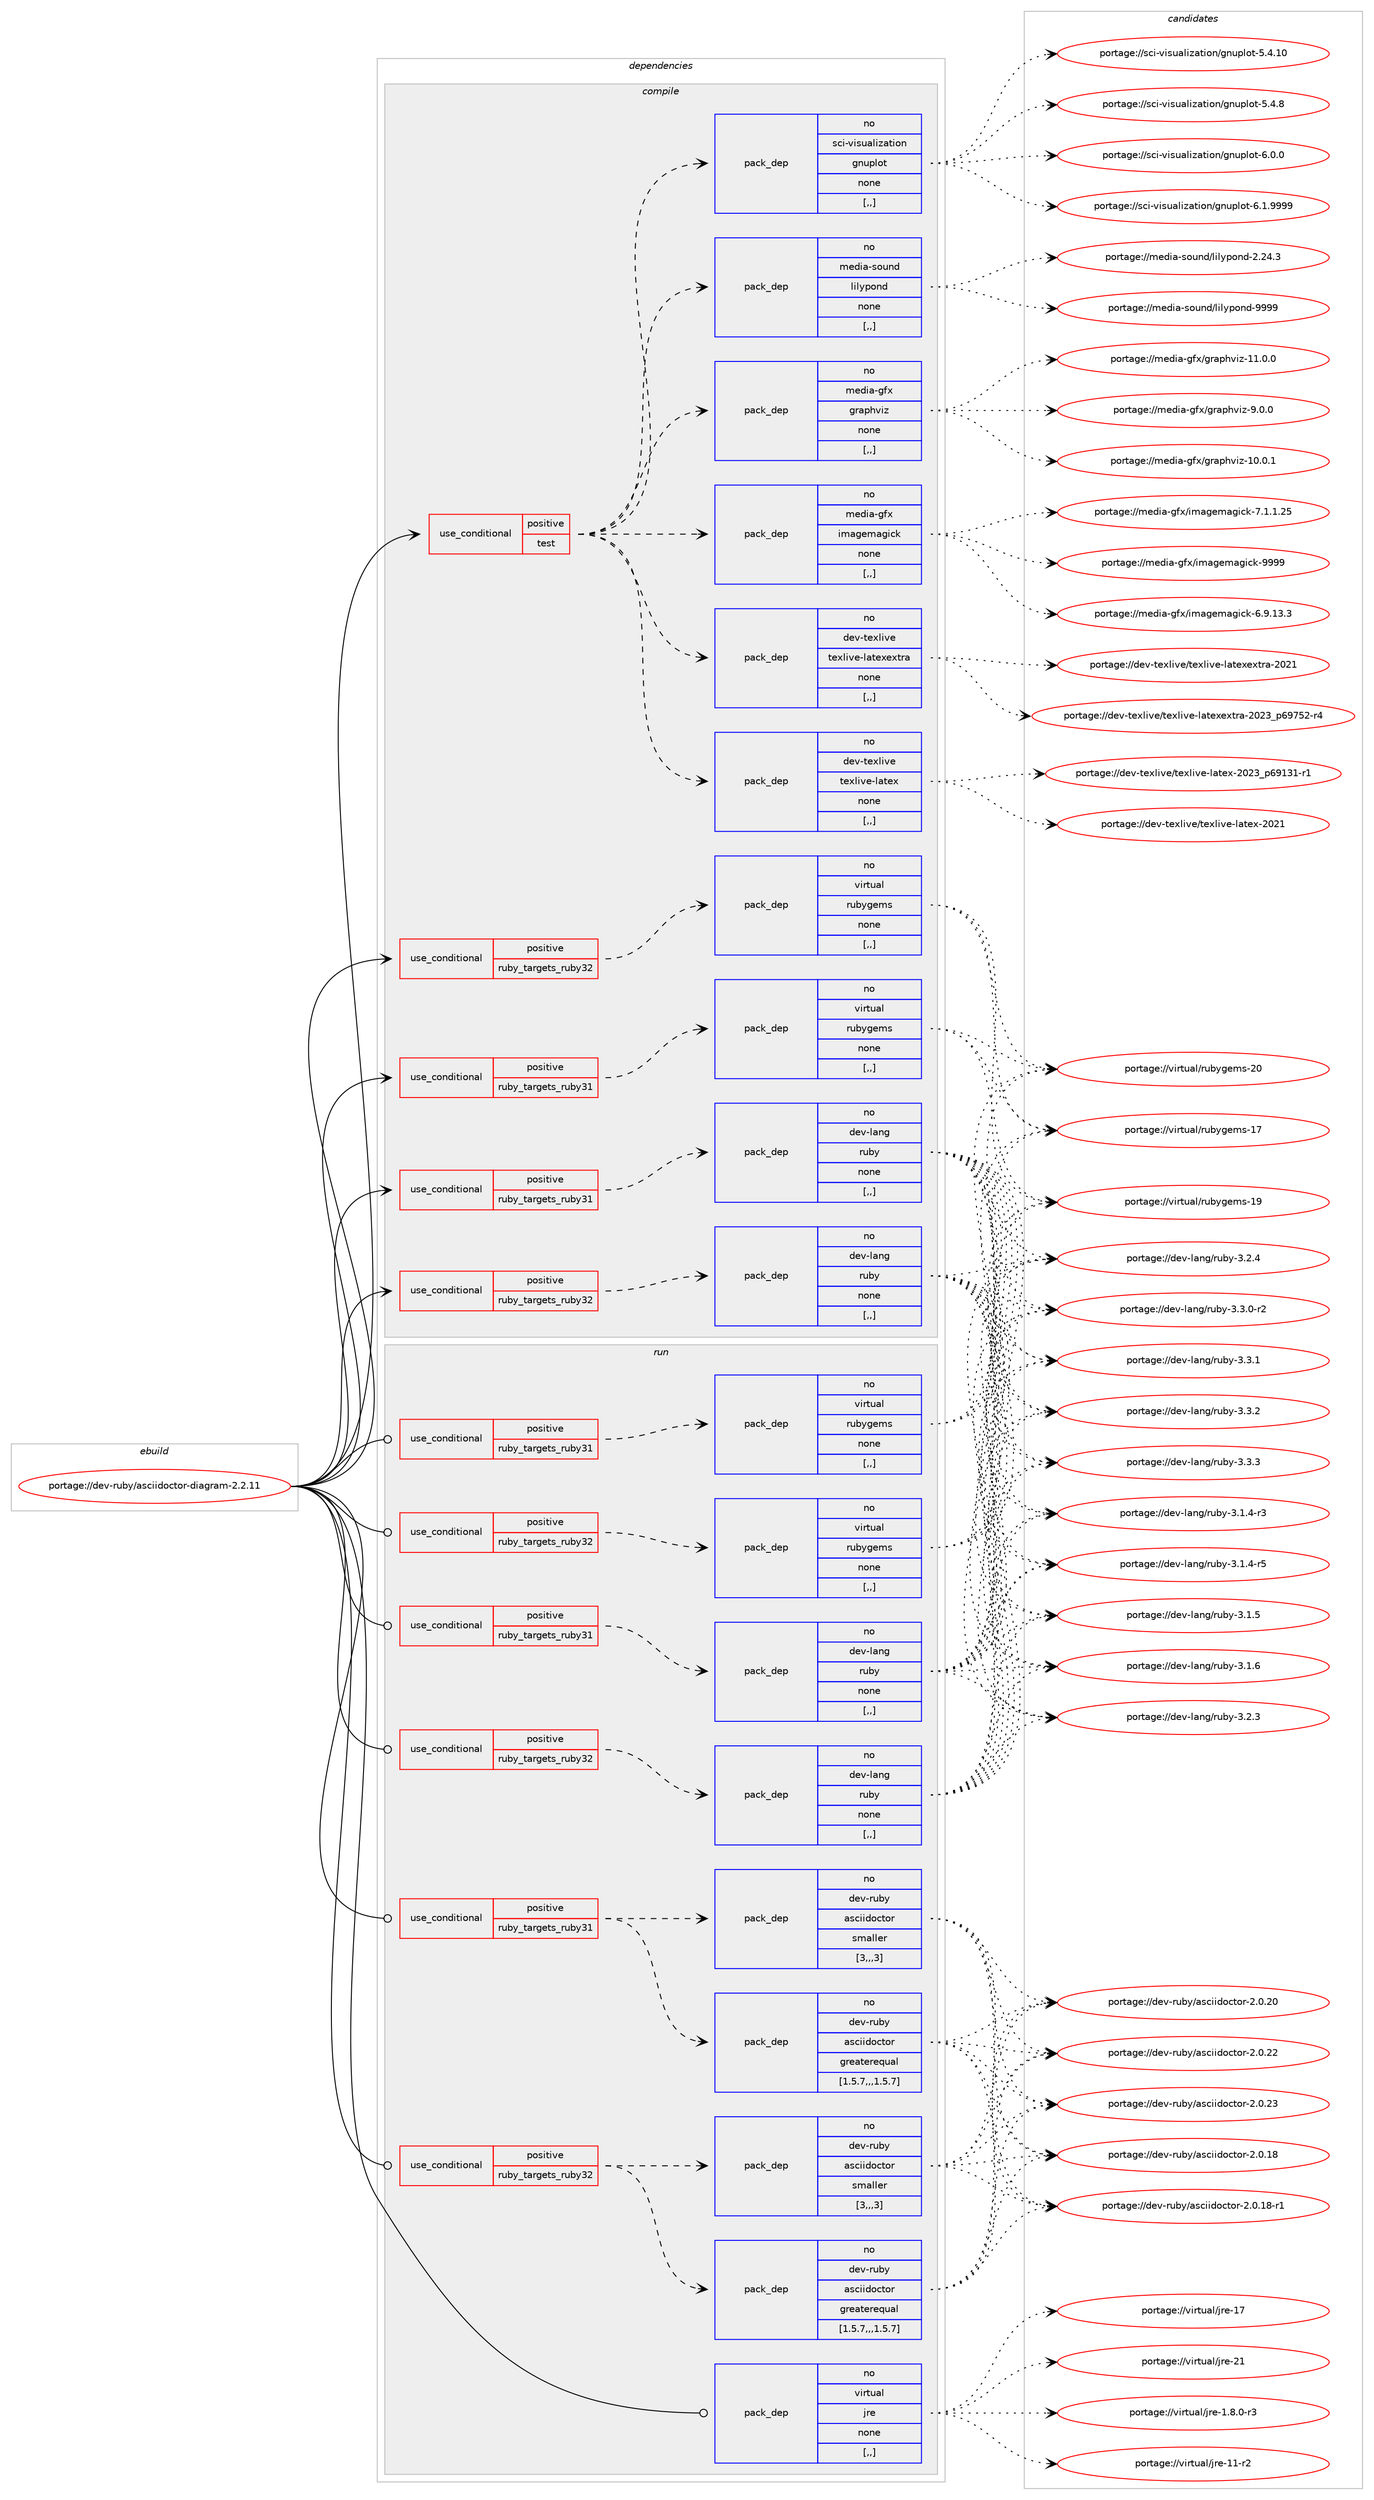 digraph prolog {

# *************
# Graph options
# *************

newrank=true;
concentrate=true;
compound=true;
graph [rankdir=LR,fontname=Helvetica,fontsize=10,ranksep=1.5];#, ranksep=2.5, nodesep=0.2];
edge  [arrowhead=vee];
node  [fontname=Helvetica,fontsize=10];

# **********
# The ebuild
# **********

subgraph cluster_leftcol {
color=gray;
rank=same;
label=<<i>ebuild</i>>;
id [label="portage://dev-ruby/asciidoctor-diagram-2.2.11", color=red, width=4, href="../dev-ruby/asciidoctor-diagram-2.2.11.svg"];
}

# ****************
# The dependencies
# ****************

subgraph cluster_midcol {
color=gray;
label=<<i>dependencies</i>>;
subgraph cluster_compile {
fillcolor="#eeeeee";
style=filled;
label=<<i>compile</i>>;
subgraph cond43213 {
dependency172808 [label=<<TABLE BORDER="0" CELLBORDER="1" CELLSPACING="0" CELLPADDING="4"><TR><TD ROWSPAN="3" CELLPADDING="10">use_conditional</TD></TR><TR><TD>positive</TD></TR><TR><TD>ruby_targets_ruby31</TD></TR></TABLE>>, shape=none, color=red];
subgraph pack128335 {
dependency172809 [label=<<TABLE BORDER="0" CELLBORDER="1" CELLSPACING="0" CELLPADDING="4" WIDTH="220"><TR><TD ROWSPAN="6" CELLPADDING="30">pack_dep</TD></TR><TR><TD WIDTH="110">no</TD></TR><TR><TD>dev-lang</TD></TR><TR><TD>ruby</TD></TR><TR><TD>none</TD></TR><TR><TD>[,,]</TD></TR></TABLE>>, shape=none, color=blue];
}
dependency172808:e -> dependency172809:w [weight=20,style="dashed",arrowhead="vee"];
}
id:e -> dependency172808:w [weight=20,style="solid",arrowhead="vee"];
subgraph cond43214 {
dependency172810 [label=<<TABLE BORDER="0" CELLBORDER="1" CELLSPACING="0" CELLPADDING="4"><TR><TD ROWSPAN="3" CELLPADDING="10">use_conditional</TD></TR><TR><TD>positive</TD></TR><TR><TD>ruby_targets_ruby31</TD></TR></TABLE>>, shape=none, color=red];
subgraph pack128336 {
dependency172811 [label=<<TABLE BORDER="0" CELLBORDER="1" CELLSPACING="0" CELLPADDING="4" WIDTH="220"><TR><TD ROWSPAN="6" CELLPADDING="30">pack_dep</TD></TR><TR><TD WIDTH="110">no</TD></TR><TR><TD>virtual</TD></TR><TR><TD>rubygems</TD></TR><TR><TD>none</TD></TR><TR><TD>[,,]</TD></TR></TABLE>>, shape=none, color=blue];
}
dependency172810:e -> dependency172811:w [weight=20,style="dashed",arrowhead="vee"];
}
id:e -> dependency172810:w [weight=20,style="solid",arrowhead="vee"];
subgraph cond43215 {
dependency172812 [label=<<TABLE BORDER="0" CELLBORDER="1" CELLSPACING="0" CELLPADDING="4"><TR><TD ROWSPAN="3" CELLPADDING="10">use_conditional</TD></TR><TR><TD>positive</TD></TR><TR><TD>ruby_targets_ruby32</TD></TR></TABLE>>, shape=none, color=red];
subgraph pack128337 {
dependency172813 [label=<<TABLE BORDER="0" CELLBORDER="1" CELLSPACING="0" CELLPADDING="4" WIDTH="220"><TR><TD ROWSPAN="6" CELLPADDING="30">pack_dep</TD></TR><TR><TD WIDTH="110">no</TD></TR><TR><TD>dev-lang</TD></TR><TR><TD>ruby</TD></TR><TR><TD>none</TD></TR><TR><TD>[,,]</TD></TR></TABLE>>, shape=none, color=blue];
}
dependency172812:e -> dependency172813:w [weight=20,style="dashed",arrowhead="vee"];
}
id:e -> dependency172812:w [weight=20,style="solid",arrowhead="vee"];
subgraph cond43216 {
dependency172814 [label=<<TABLE BORDER="0" CELLBORDER="1" CELLSPACING="0" CELLPADDING="4"><TR><TD ROWSPAN="3" CELLPADDING="10">use_conditional</TD></TR><TR><TD>positive</TD></TR><TR><TD>ruby_targets_ruby32</TD></TR></TABLE>>, shape=none, color=red];
subgraph pack128338 {
dependency172815 [label=<<TABLE BORDER="0" CELLBORDER="1" CELLSPACING="0" CELLPADDING="4" WIDTH="220"><TR><TD ROWSPAN="6" CELLPADDING="30">pack_dep</TD></TR><TR><TD WIDTH="110">no</TD></TR><TR><TD>virtual</TD></TR><TR><TD>rubygems</TD></TR><TR><TD>none</TD></TR><TR><TD>[,,]</TD></TR></TABLE>>, shape=none, color=blue];
}
dependency172814:e -> dependency172815:w [weight=20,style="dashed",arrowhead="vee"];
}
id:e -> dependency172814:w [weight=20,style="solid",arrowhead="vee"];
subgraph cond43217 {
dependency172816 [label=<<TABLE BORDER="0" CELLBORDER="1" CELLSPACING="0" CELLPADDING="4"><TR><TD ROWSPAN="3" CELLPADDING="10">use_conditional</TD></TR><TR><TD>positive</TD></TR><TR><TD>test</TD></TR></TABLE>>, shape=none, color=red];
subgraph pack128339 {
dependency172817 [label=<<TABLE BORDER="0" CELLBORDER="1" CELLSPACING="0" CELLPADDING="4" WIDTH="220"><TR><TD ROWSPAN="6" CELLPADDING="30">pack_dep</TD></TR><TR><TD WIDTH="110">no</TD></TR><TR><TD>dev-texlive</TD></TR><TR><TD>texlive-latex</TD></TR><TR><TD>none</TD></TR><TR><TD>[,,]</TD></TR></TABLE>>, shape=none, color=blue];
}
dependency172816:e -> dependency172817:w [weight=20,style="dashed",arrowhead="vee"];
subgraph pack128340 {
dependency172818 [label=<<TABLE BORDER="0" CELLBORDER="1" CELLSPACING="0" CELLPADDING="4" WIDTH="220"><TR><TD ROWSPAN="6" CELLPADDING="30">pack_dep</TD></TR><TR><TD WIDTH="110">no</TD></TR><TR><TD>dev-texlive</TD></TR><TR><TD>texlive-latexextra</TD></TR><TR><TD>none</TD></TR><TR><TD>[,,]</TD></TR></TABLE>>, shape=none, color=blue];
}
dependency172816:e -> dependency172818:w [weight=20,style="dashed",arrowhead="vee"];
subgraph pack128341 {
dependency172819 [label=<<TABLE BORDER="0" CELLBORDER="1" CELLSPACING="0" CELLPADDING="4" WIDTH="220"><TR><TD ROWSPAN="6" CELLPADDING="30">pack_dep</TD></TR><TR><TD WIDTH="110">no</TD></TR><TR><TD>media-gfx</TD></TR><TR><TD>imagemagick</TD></TR><TR><TD>none</TD></TR><TR><TD>[,,]</TD></TR></TABLE>>, shape=none, color=blue];
}
dependency172816:e -> dependency172819:w [weight=20,style="dashed",arrowhead="vee"];
subgraph pack128342 {
dependency172820 [label=<<TABLE BORDER="0" CELLBORDER="1" CELLSPACING="0" CELLPADDING="4" WIDTH="220"><TR><TD ROWSPAN="6" CELLPADDING="30">pack_dep</TD></TR><TR><TD WIDTH="110">no</TD></TR><TR><TD>media-gfx</TD></TR><TR><TD>graphviz</TD></TR><TR><TD>none</TD></TR><TR><TD>[,,]</TD></TR></TABLE>>, shape=none, color=blue];
}
dependency172816:e -> dependency172820:w [weight=20,style="dashed",arrowhead="vee"];
subgraph pack128343 {
dependency172821 [label=<<TABLE BORDER="0" CELLBORDER="1" CELLSPACING="0" CELLPADDING="4" WIDTH="220"><TR><TD ROWSPAN="6" CELLPADDING="30">pack_dep</TD></TR><TR><TD WIDTH="110">no</TD></TR><TR><TD>media-sound</TD></TR><TR><TD>lilypond</TD></TR><TR><TD>none</TD></TR><TR><TD>[,,]</TD></TR></TABLE>>, shape=none, color=blue];
}
dependency172816:e -> dependency172821:w [weight=20,style="dashed",arrowhead="vee"];
subgraph pack128344 {
dependency172822 [label=<<TABLE BORDER="0" CELLBORDER="1" CELLSPACING="0" CELLPADDING="4" WIDTH="220"><TR><TD ROWSPAN="6" CELLPADDING="30">pack_dep</TD></TR><TR><TD WIDTH="110">no</TD></TR><TR><TD>sci-visualization</TD></TR><TR><TD>gnuplot</TD></TR><TR><TD>none</TD></TR><TR><TD>[,,]</TD></TR></TABLE>>, shape=none, color=blue];
}
dependency172816:e -> dependency172822:w [weight=20,style="dashed",arrowhead="vee"];
}
id:e -> dependency172816:w [weight=20,style="solid",arrowhead="vee"];
}
subgraph cluster_compileandrun {
fillcolor="#eeeeee";
style=filled;
label=<<i>compile and run</i>>;
}
subgraph cluster_run {
fillcolor="#eeeeee";
style=filled;
label=<<i>run</i>>;
subgraph cond43218 {
dependency172823 [label=<<TABLE BORDER="0" CELLBORDER="1" CELLSPACING="0" CELLPADDING="4"><TR><TD ROWSPAN="3" CELLPADDING="10">use_conditional</TD></TR><TR><TD>positive</TD></TR><TR><TD>ruby_targets_ruby31</TD></TR></TABLE>>, shape=none, color=red];
subgraph pack128345 {
dependency172824 [label=<<TABLE BORDER="0" CELLBORDER="1" CELLSPACING="0" CELLPADDING="4" WIDTH="220"><TR><TD ROWSPAN="6" CELLPADDING="30">pack_dep</TD></TR><TR><TD WIDTH="110">no</TD></TR><TR><TD>dev-lang</TD></TR><TR><TD>ruby</TD></TR><TR><TD>none</TD></TR><TR><TD>[,,]</TD></TR></TABLE>>, shape=none, color=blue];
}
dependency172823:e -> dependency172824:w [weight=20,style="dashed",arrowhead="vee"];
}
id:e -> dependency172823:w [weight=20,style="solid",arrowhead="odot"];
subgraph cond43219 {
dependency172825 [label=<<TABLE BORDER="0" CELLBORDER="1" CELLSPACING="0" CELLPADDING="4"><TR><TD ROWSPAN="3" CELLPADDING="10">use_conditional</TD></TR><TR><TD>positive</TD></TR><TR><TD>ruby_targets_ruby31</TD></TR></TABLE>>, shape=none, color=red];
subgraph pack128346 {
dependency172826 [label=<<TABLE BORDER="0" CELLBORDER="1" CELLSPACING="0" CELLPADDING="4" WIDTH="220"><TR><TD ROWSPAN="6" CELLPADDING="30">pack_dep</TD></TR><TR><TD WIDTH="110">no</TD></TR><TR><TD>dev-ruby</TD></TR><TR><TD>asciidoctor</TD></TR><TR><TD>greaterequal</TD></TR><TR><TD>[1.5.7,,,1.5.7]</TD></TR></TABLE>>, shape=none, color=blue];
}
dependency172825:e -> dependency172826:w [weight=20,style="dashed",arrowhead="vee"];
subgraph pack128347 {
dependency172827 [label=<<TABLE BORDER="0" CELLBORDER="1" CELLSPACING="0" CELLPADDING="4" WIDTH="220"><TR><TD ROWSPAN="6" CELLPADDING="30">pack_dep</TD></TR><TR><TD WIDTH="110">no</TD></TR><TR><TD>dev-ruby</TD></TR><TR><TD>asciidoctor</TD></TR><TR><TD>smaller</TD></TR><TR><TD>[3,,,3]</TD></TR></TABLE>>, shape=none, color=blue];
}
dependency172825:e -> dependency172827:w [weight=20,style="dashed",arrowhead="vee"];
}
id:e -> dependency172825:w [weight=20,style="solid",arrowhead="odot"];
subgraph cond43220 {
dependency172828 [label=<<TABLE BORDER="0" CELLBORDER="1" CELLSPACING="0" CELLPADDING="4"><TR><TD ROWSPAN="3" CELLPADDING="10">use_conditional</TD></TR><TR><TD>positive</TD></TR><TR><TD>ruby_targets_ruby31</TD></TR></TABLE>>, shape=none, color=red];
subgraph pack128348 {
dependency172829 [label=<<TABLE BORDER="0" CELLBORDER="1" CELLSPACING="0" CELLPADDING="4" WIDTH="220"><TR><TD ROWSPAN="6" CELLPADDING="30">pack_dep</TD></TR><TR><TD WIDTH="110">no</TD></TR><TR><TD>virtual</TD></TR><TR><TD>rubygems</TD></TR><TR><TD>none</TD></TR><TR><TD>[,,]</TD></TR></TABLE>>, shape=none, color=blue];
}
dependency172828:e -> dependency172829:w [weight=20,style="dashed",arrowhead="vee"];
}
id:e -> dependency172828:w [weight=20,style="solid",arrowhead="odot"];
subgraph cond43221 {
dependency172830 [label=<<TABLE BORDER="0" CELLBORDER="1" CELLSPACING="0" CELLPADDING="4"><TR><TD ROWSPAN="3" CELLPADDING="10">use_conditional</TD></TR><TR><TD>positive</TD></TR><TR><TD>ruby_targets_ruby32</TD></TR></TABLE>>, shape=none, color=red];
subgraph pack128349 {
dependency172831 [label=<<TABLE BORDER="0" CELLBORDER="1" CELLSPACING="0" CELLPADDING="4" WIDTH="220"><TR><TD ROWSPAN="6" CELLPADDING="30">pack_dep</TD></TR><TR><TD WIDTH="110">no</TD></TR><TR><TD>dev-lang</TD></TR><TR><TD>ruby</TD></TR><TR><TD>none</TD></TR><TR><TD>[,,]</TD></TR></TABLE>>, shape=none, color=blue];
}
dependency172830:e -> dependency172831:w [weight=20,style="dashed",arrowhead="vee"];
}
id:e -> dependency172830:w [weight=20,style="solid",arrowhead="odot"];
subgraph cond43222 {
dependency172832 [label=<<TABLE BORDER="0" CELLBORDER="1" CELLSPACING="0" CELLPADDING="4"><TR><TD ROWSPAN="3" CELLPADDING="10">use_conditional</TD></TR><TR><TD>positive</TD></TR><TR><TD>ruby_targets_ruby32</TD></TR></TABLE>>, shape=none, color=red];
subgraph pack128350 {
dependency172833 [label=<<TABLE BORDER="0" CELLBORDER="1" CELLSPACING="0" CELLPADDING="4" WIDTH="220"><TR><TD ROWSPAN="6" CELLPADDING="30">pack_dep</TD></TR><TR><TD WIDTH="110">no</TD></TR><TR><TD>dev-ruby</TD></TR><TR><TD>asciidoctor</TD></TR><TR><TD>greaterequal</TD></TR><TR><TD>[1.5.7,,,1.5.7]</TD></TR></TABLE>>, shape=none, color=blue];
}
dependency172832:e -> dependency172833:w [weight=20,style="dashed",arrowhead="vee"];
subgraph pack128351 {
dependency172834 [label=<<TABLE BORDER="0" CELLBORDER="1" CELLSPACING="0" CELLPADDING="4" WIDTH="220"><TR><TD ROWSPAN="6" CELLPADDING="30">pack_dep</TD></TR><TR><TD WIDTH="110">no</TD></TR><TR><TD>dev-ruby</TD></TR><TR><TD>asciidoctor</TD></TR><TR><TD>smaller</TD></TR><TR><TD>[3,,,3]</TD></TR></TABLE>>, shape=none, color=blue];
}
dependency172832:e -> dependency172834:w [weight=20,style="dashed",arrowhead="vee"];
}
id:e -> dependency172832:w [weight=20,style="solid",arrowhead="odot"];
subgraph cond43223 {
dependency172835 [label=<<TABLE BORDER="0" CELLBORDER="1" CELLSPACING="0" CELLPADDING="4"><TR><TD ROWSPAN="3" CELLPADDING="10">use_conditional</TD></TR><TR><TD>positive</TD></TR><TR><TD>ruby_targets_ruby32</TD></TR></TABLE>>, shape=none, color=red];
subgraph pack128352 {
dependency172836 [label=<<TABLE BORDER="0" CELLBORDER="1" CELLSPACING="0" CELLPADDING="4" WIDTH="220"><TR><TD ROWSPAN="6" CELLPADDING="30">pack_dep</TD></TR><TR><TD WIDTH="110">no</TD></TR><TR><TD>virtual</TD></TR><TR><TD>rubygems</TD></TR><TR><TD>none</TD></TR><TR><TD>[,,]</TD></TR></TABLE>>, shape=none, color=blue];
}
dependency172835:e -> dependency172836:w [weight=20,style="dashed",arrowhead="vee"];
}
id:e -> dependency172835:w [weight=20,style="solid",arrowhead="odot"];
subgraph pack128353 {
dependency172837 [label=<<TABLE BORDER="0" CELLBORDER="1" CELLSPACING="0" CELLPADDING="4" WIDTH="220"><TR><TD ROWSPAN="6" CELLPADDING="30">pack_dep</TD></TR><TR><TD WIDTH="110">no</TD></TR><TR><TD>virtual</TD></TR><TR><TD>jre</TD></TR><TR><TD>none</TD></TR><TR><TD>[,,]</TD></TR></TABLE>>, shape=none, color=blue];
}
id:e -> dependency172837:w [weight=20,style="solid",arrowhead="odot"];
}
}

# **************
# The candidates
# **************

subgraph cluster_choices {
rank=same;
color=gray;
label=<<i>candidates</i>>;

subgraph choice128335 {
color=black;
nodesep=1;
choice100101118451089711010347114117981214551464946524511451 [label="portage://dev-lang/ruby-3.1.4-r3", color=red, width=4,href="../dev-lang/ruby-3.1.4-r3.svg"];
choice100101118451089711010347114117981214551464946524511453 [label="portage://dev-lang/ruby-3.1.4-r5", color=red, width=4,href="../dev-lang/ruby-3.1.4-r5.svg"];
choice10010111845108971101034711411798121455146494653 [label="portage://dev-lang/ruby-3.1.5", color=red, width=4,href="../dev-lang/ruby-3.1.5.svg"];
choice10010111845108971101034711411798121455146494654 [label="portage://dev-lang/ruby-3.1.6", color=red, width=4,href="../dev-lang/ruby-3.1.6.svg"];
choice10010111845108971101034711411798121455146504651 [label="portage://dev-lang/ruby-3.2.3", color=red, width=4,href="../dev-lang/ruby-3.2.3.svg"];
choice10010111845108971101034711411798121455146504652 [label="portage://dev-lang/ruby-3.2.4", color=red, width=4,href="../dev-lang/ruby-3.2.4.svg"];
choice100101118451089711010347114117981214551465146484511450 [label="portage://dev-lang/ruby-3.3.0-r2", color=red, width=4,href="../dev-lang/ruby-3.3.0-r2.svg"];
choice10010111845108971101034711411798121455146514649 [label="portage://dev-lang/ruby-3.3.1", color=red, width=4,href="../dev-lang/ruby-3.3.1.svg"];
choice10010111845108971101034711411798121455146514650 [label="portage://dev-lang/ruby-3.3.2", color=red, width=4,href="../dev-lang/ruby-3.3.2.svg"];
choice10010111845108971101034711411798121455146514651 [label="portage://dev-lang/ruby-3.3.3", color=red, width=4,href="../dev-lang/ruby-3.3.3.svg"];
dependency172809:e -> choice100101118451089711010347114117981214551464946524511451:w [style=dotted,weight="100"];
dependency172809:e -> choice100101118451089711010347114117981214551464946524511453:w [style=dotted,weight="100"];
dependency172809:e -> choice10010111845108971101034711411798121455146494653:w [style=dotted,weight="100"];
dependency172809:e -> choice10010111845108971101034711411798121455146494654:w [style=dotted,weight="100"];
dependency172809:e -> choice10010111845108971101034711411798121455146504651:w [style=dotted,weight="100"];
dependency172809:e -> choice10010111845108971101034711411798121455146504652:w [style=dotted,weight="100"];
dependency172809:e -> choice100101118451089711010347114117981214551465146484511450:w [style=dotted,weight="100"];
dependency172809:e -> choice10010111845108971101034711411798121455146514649:w [style=dotted,weight="100"];
dependency172809:e -> choice10010111845108971101034711411798121455146514650:w [style=dotted,weight="100"];
dependency172809:e -> choice10010111845108971101034711411798121455146514651:w [style=dotted,weight="100"];
}
subgraph choice128336 {
color=black;
nodesep=1;
choice118105114116117971084711411798121103101109115454955 [label="portage://virtual/rubygems-17", color=red, width=4,href="../virtual/rubygems-17.svg"];
choice118105114116117971084711411798121103101109115454957 [label="portage://virtual/rubygems-19", color=red, width=4,href="../virtual/rubygems-19.svg"];
choice118105114116117971084711411798121103101109115455048 [label="portage://virtual/rubygems-20", color=red, width=4,href="../virtual/rubygems-20.svg"];
dependency172811:e -> choice118105114116117971084711411798121103101109115454955:w [style=dotted,weight="100"];
dependency172811:e -> choice118105114116117971084711411798121103101109115454957:w [style=dotted,weight="100"];
dependency172811:e -> choice118105114116117971084711411798121103101109115455048:w [style=dotted,weight="100"];
}
subgraph choice128337 {
color=black;
nodesep=1;
choice100101118451089711010347114117981214551464946524511451 [label="portage://dev-lang/ruby-3.1.4-r3", color=red, width=4,href="../dev-lang/ruby-3.1.4-r3.svg"];
choice100101118451089711010347114117981214551464946524511453 [label="portage://dev-lang/ruby-3.1.4-r5", color=red, width=4,href="../dev-lang/ruby-3.1.4-r5.svg"];
choice10010111845108971101034711411798121455146494653 [label="portage://dev-lang/ruby-3.1.5", color=red, width=4,href="../dev-lang/ruby-3.1.5.svg"];
choice10010111845108971101034711411798121455146494654 [label="portage://dev-lang/ruby-3.1.6", color=red, width=4,href="../dev-lang/ruby-3.1.6.svg"];
choice10010111845108971101034711411798121455146504651 [label="portage://dev-lang/ruby-3.2.3", color=red, width=4,href="../dev-lang/ruby-3.2.3.svg"];
choice10010111845108971101034711411798121455146504652 [label="portage://dev-lang/ruby-3.2.4", color=red, width=4,href="../dev-lang/ruby-3.2.4.svg"];
choice100101118451089711010347114117981214551465146484511450 [label="portage://dev-lang/ruby-3.3.0-r2", color=red, width=4,href="../dev-lang/ruby-3.3.0-r2.svg"];
choice10010111845108971101034711411798121455146514649 [label="portage://dev-lang/ruby-3.3.1", color=red, width=4,href="../dev-lang/ruby-3.3.1.svg"];
choice10010111845108971101034711411798121455146514650 [label="portage://dev-lang/ruby-3.3.2", color=red, width=4,href="../dev-lang/ruby-3.3.2.svg"];
choice10010111845108971101034711411798121455146514651 [label="portage://dev-lang/ruby-3.3.3", color=red, width=4,href="../dev-lang/ruby-3.3.3.svg"];
dependency172813:e -> choice100101118451089711010347114117981214551464946524511451:w [style=dotted,weight="100"];
dependency172813:e -> choice100101118451089711010347114117981214551464946524511453:w [style=dotted,weight="100"];
dependency172813:e -> choice10010111845108971101034711411798121455146494653:w [style=dotted,weight="100"];
dependency172813:e -> choice10010111845108971101034711411798121455146494654:w [style=dotted,weight="100"];
dependency172813:e -> choice10010111845108971101034711411798121455146504651:w [style=dotted,weight="100"];
dependency172813:e -> choice10010111845108971101034711411798121455146504652:w [style=dotted,weight="100"];
dependency172813:e -> choice100101118451089711010347114117981214551465146484511450:w [style=dotted,weight="100"];
dependency172813:e -> choice10010111845108971101034711411798121455146514649:w [style=dotted,weight="100"];
dependency172813:e -> choice10010111845108971101034711411798121455146514650:w [style=dotted,weight="100"];
dependency172813:e -> choice10010111845108971101034711411798121455146514651:w [style=dotted,weight="100"];
}
subgraph choice128338 {
color=black;
nodesep=1;
choice118105114116117971084711411798121103101109115454955 [label="portage://virtual/rubygems-17", color=red, width=4,href="../virtual/rubygems-17.svg"];
choice118105114116117971084711411798121103101109115454957 [label="portage://virtual/rubygems-19", color=red, width=4,href="../virtual/rubygems-19.svg"];
choice118105114116117971084711411798121103101109115455048 [label="portage://virtual/rubygems-20", color=red, width=4,href="../virtual/rubygems-20.svg"];
dependency172815:e -> choice118105114116117971084711411798121103101109115454955:w [style=dotted,weight="100"];
dependency172815:e -> choice118105114116117971084711411798121103101109115454957:w [style=dotted,weight="100"];
dependency172815:e -> choice118105114116117971084711411798121103101109115455048:w [style=dotted,weight="100"];
}
subgraph choice128339 {
color=black;
nodesep=1;
choice100101118451161011201081051181014711610112010810511810145108971161011204550485049 [label="portage://dev-texlive/texlive-latex-2021", color=red, width=4,href="../dev-texlive/texlive-latex-2021.svg"];
choice1001011184511610112010810511810147116101120108105118101451089711610112045504850519511254574951494511449 [label="portage://dev-texlive/texlive-latex-2023_p69131-r1", color=red, width=4,href="../dev-texlive/texlive-latex-2023_p69131-r1.svg"];
dependency172817:e -> choice100101118451161011201081051181014711610112010810511810145108971161011204550485049:w [style=dotted,weight="100"];
dependency172817:e -> choice1001011184511610112010810511810147116101120108105118101451089711610112045504850519511254574951494511449:w [style=dotted,weight="100"];
}
subgraph choice128340 {
color=black;
nodesep=1;
choice10010111845116101120108105118101471161011201081051181014510897116101120101120116114974550485049 [label="portage://dev-texlive/texlive-latexextra-2021", color=red, width=4,href="../dev-texlive/texlive-latexextra-2021.svg"];
choice100101118451161011201081051181014711610112010810511810145108971161011201011201161149745504850519511254575553504511452 [label="portage://dev-texlive/texlive-latexextra-2023_p69752-r4", color=red, width=4,href="../dev-texlive/texlive-latexextra-2023_p69752-r4.svg"];
dependency172818:e -> choice10010111845116101120108105118101471161011201081051181014510897116101120101120116114974550485049:w [style=dotted,weight="100"];
dependency172818:e -> choice100101118451161011201081051181014711610112010810511810145108971161011201011201161149745504850519511254575553504511452:w [style=dotted,weight="100"];
}
subgraph choice128341 {
color=black;
nodesep=1;
choice109101100105974510310212047105109971031011099710310599107455446574649514651 [label="portage://media-gfx/imagemagick-6.9.13.3", color=red, width=4,href="../media-gfx/imagemagick-6.9.13.3.svg"];
choice109101100105974510310212047105109971031011099710310599107455546494649465053 [label="portage://media-gfx/imagemagick-7.1.1.25", color=red, width=4,href="../media-gfx/imagemagick-7.1.1.25.svg"];
choice1091011001059745103102120471051099710310110997103105991074557575757 [label="portage://media-gfx/imagemagick-9999", color=red, width=4,href="../media-gfx/imagemagick-9999.svg"];
dependency172819:e -> choice109101100105974510310212047105109971031011099710310599107455446574649514651:w [style=dotted,weight="100"];
dependency172819:e -> choice109101100105974510310212047105109971031011099710310599107455546494649465053:w [style=dotted,weight="100"];
dependency172819:e -> choice1091011001059745103102120471051099710310110997103105991074557575757:w [style=dotted,weight="100"];
}
subgraph choice128342 {
color=black;
nodesep=1;
choice1091011001059745103102120471031149711210411810512245494846484649 [label="portage://media-gfx/graphviz-10.0.1", color=red, width=4,href="../media-gfx/graphviz-10.0.1.svg"];
choice1091011001059745103102120471031149711210411810512245494946484648 [label="portage://media-gfx/graphviz-11.0.0", color=red, width=4,href="../media-gfx/graphviz-11.0.0.svg"];
choice10910110010597451031021204710311497112104118105122455746484648 [label="portage://media-gfx/graphviz-9.0.0", color=red, width=4,href="../media-gfx/graphviz-9.0.0.svg"];
dependency172820:e -> choice1091011001059745103102120471031149711210411810512245494846484649:w [style=dotted,weight="100"];
dependency172820:e -> choice1091011001059745103102120471031149711210411810512245494946484648:w [style=dotted,weight="100"];
dependency172820:e -> choice10910110010597451031021204710311497112104118105122455746484648:w [style=dotted,weight="100"];
}
subgraph choice128343 {
color=black;
nodesep=1;
choice10910110010597451151111171101004710810510812111211111010045504650524651 [label="portage://media-sound/lilypond-2.24.3", color=red, width=4,href="../media-sound/lilypond-2.24.3.svg"];
choice1091011001059745115111117110100471081051081211121111101004557575757 [label="portage://media-sound/lilypond-9999", color=red, width=4,href="../media-sound/lilypond-9999.svg"];
dependency172821:e -> choice10910110010597451151111171101004710810510812111211111010045504650524651:w [style=dotted,weight="100"];
dependency172821:e -> choice1091011001059745115111117110100471081051081211121111101004557575757:w [style=dotted,weight="100"];
}
subgraph choice128344 {
color=black;
nodesep=1;
choice115991054511810511511797108105122971161051111104710311011711210811111645534652464948 [label="portage://sci-visualization/gnuplot-5.4.10", color=red, width=4,href="../sci-visualization/gnuplot-5.4.10.svg"];
choice1159910545118105115117971081051229711610511111047103110117112108111116455346524656 [label="portage://sci-visualization/gnuplot-5.4.8", color=red, width=4,href="../sci-visualization/gnuplot-5.4.8.svg"];
choice1159910545118105115117971081051229711610511111047103110117112108111116455446484648 [label="portage://sci-visualization/gnuplot-6.0.0", color=red, width=4,href="../sci-visualization/gnuplot-6.0.0.svg"];
choice1159910545118105115117971081051229711610511111047103110117112108111116455446494657575757 [label="portage://sci-visualization/gnuplot-6.1.9999", color=red, width=4,href="../sci-visualization/gnuplot-6.1.9999.svg"];
dependency172822:e -> choice115991054511810511511797108105122971161051111104710311011711210811111645534652464948:w [style=dotted,weight="100"];
dependency172822:e -> choice1159910545118105115117971081051229711610511111047103110117112108111116455346524656:w [style=dotted,weight="100"];
dependency172822:e -> choice1159910545118105115117971081051229711610511111047103110117112108111116455446484648:w [style=dotted,weight="100"];
dependency172822:e -> choice1159910545118105115117971081051229711610511111047103110117112108111116455446494657575757:w [style=dotted,weight="100"];
}
subgraph choice128345 {
color=black;
nodesep=1;
choice100101118451089711010347114117981214551464946524511451 [label="portage://dev-lang/ruby-3.1.4-r3", color=red, width=4,href="../dev-lang/ruby-3.1.4-r3.svg"];
choice100101118451089711010347114117981214551464946524511453 [label="portage://dev-lang/ruby-3.1.4-r5", color=red, width=4,href="../dev-lang/ruby-3.1.4-r5.svg"];
choice10010111845108971101034711411798121455146494653 [label="portage://dev-lang/ruby-3.1.5", color=red, width=4,href="../dev-lang/ruby-3.1.5.svg"];
choice10010111845108971101034711411798121455146494654 [label="portage://dev-lang/ruby-3.1.6", color=red, width=4,href="../dev-lang/ruby-3.1.6.svg"];
choice10010111845108971101034711411798121455146504651 [label="portage://dev-lang/ruby-3.2.3", color=red, width=4,href="../dev-lang/ruby-3.2.3.svg"];
choice10010111845108971101034711411798121455146504652 [label="portage://dev-lang/ruby-3.2.4", color=red, width=4,href="../dev-lang/ruby-3.2.4.svg"];
choice100101118451089711010347114117981214551465146484511450 [label="portage://dev-lang/ruby-3.3.0-r2", color=red, width=4,href="../dev-lang/ruby-3.3.0-r2.svg"];
choice10010111845108971101034711411798121455146514649 [label="portage://dev-lang/ruby-3.3.1", color=red, width=4,href="../dev-lang/ruby-3.3.1.svg"];
choice10010111845108971101034711411798121455146514650 [label="portage://dev-lang/ruby-3.3.2", color=red, width=4,href="../dev-lang/ruby-3.3.2.svg"];
choice10010111845108971101034711411798121455146514651 [label="portage://dev-lang/ruby-3.3.3", color=red, width=4,href="../dev-lang/ruby-3.3.3.svg"];
dependency172824:e -> choice100101118451089711010347114117981214551464946524511451:w [style=dotted,weight="100"];
dependency172824:e -> choice100101118451089711010347114117981214551464946524511453:w [style=dotted,weight="100"];
dependency172824:e -> choice10010111845108971101034711411798121455146494653:w [style=dotted,weight="100"];
dependency172824:e -> choice10010111845108971101034711411798121455146494654:w [style=dotted,weight="100"];
dependency172824:e -> choice10010111845108971101034711411798121455146504651:w [style=dotted,weight="100"];
dependency172824:e -> choice10010111845108971101034711411798121455146504652:w [style=dotted,weight="100"];
dependency172824:e -> choice100101118451089711010347114117981214551465146484511450:w [style=dotted,weight="100"];
dependency172824:e -> choice10010111845108971101034711411798121455146514649:w [style=dotted,weight="100"];
dependency172824:e -> choice10010111845108971101034711411798121455146514650:w [style=dotted,weight="100"];
dependency172824:e -> choice10010111845108971101034711411798121455146514651:w [style=dotted,weight="100"];
}
subgraph choice128346 {
color=black;
nodesep=1;
choice10010111845114117981214797115991051051001119911611111445504648464956 [label="portage://dev-ruby/asciidoctor-2.0.18", color=red, width=4,href="../dev-ruby/asciidoctor-2.0.18.svg"];
choice100101118451141179812147971159910510510011199116111114455046484649564511449 [label="portage://dev-ruby/asciidoctor-2.0.18-r1", color=red, width=4,href="../dev-ruby/asciidoctor-2.0.18-r1.svg"];
choice10010111845114117981214797115991051051001119911611111445504648465048 [label="portage://dev-ruby/asciidoctor-2.0.20", color=red, width=4,href="../dev-ruby/asciidoctor-2.0.20.svg"];
choice10010111845114117981214797115991051051001119911611111445504648465050 [label="portage://dev-ruby/asciidoctor-2.0.22", color=red, width=4,href="../dev-ruby/asciidoctor-2.0.22.svg"];
choice10010111845114117981214797115991051051001119911611111445504648465051 [label="portage://dev-ruby/asciidoctor-2.0.23", color=red, width=4,href="../dev-ruby/asciidoctor-2.0.23.svg"];
dependency172826:e -> choice10010111845114117981214797115991051051001119911611111445504648464956:w [style=dotted,weight="100"];
dependency172826:e -> choice100101118451141179812147971159910510510011199116111114455046484649564511449:w [style=dotted,weight="100"];
dependency172826:e -> choice10010111845114117981214797115991051051001119911611111445504648465048:w [style=dotted,weight="100"];
dependency172826:e -> choice10010111845114117981214797115991051051001119911611111445504648465050:w [style=dotted,weight="100"];
dependency172826:e -> choice10010111845114117981214797115991051051001119911611111445504648465051:w [style=dotted,weight="100"];
}
subgraph choice128347 {
color=black;
nodesep=1;
choice10010111845114117981214797115991051051001119911611111445504648464956 [label="portage://dev-ruby/asciidoctor-2.0.18", color=red, width=4,href="../dev-ruby/asciidoctor-2.0.18.svg"];
choice100101118451141179812147971159910510510011199116111114455046484649564511449 [label="portage://dev-ruby/asciidoctor-2.0.18-r1", color=red, width=4,href="../dev-ruby/asciidoctor-2.0.18-r1.svg"];
choice10010111845114117981214797115991051051001119911611111445504648465048 [label="portage://dev-ruby/asciidoctor-2.0.20", color=red, width=4,href="../dev-ruby/asciidoctor-2.0.20.svg"];
choice10010111845114117981214797115991051051001119911611111445504648465050 [label="portage://dev-ruby/asciidoctor-2.0.22", color=red, width=4,href="../dev-ruby/asciidoctor-2.0.22.svg"];
choice10010111845114117981214797115991051051001119911611111445504648465051 [label="portage://dev-ruby/asciidoctor-2.0.23", color=red, width=4,href="../dev-ruby/asciidoctor-2.0.23.svg"];
dependency172827:e -> choice10010111845114117981214797115991051051001119911611111445504648464956:w [style=dotted,weight="100"];
dependency172827:e -> choice100101118451141179812147971159910510510011199116111114455046484649564511449:w [style=dotted,weight="100"];
dependency172827:e -> choice10010111845114117981214797115991051051001119911611111445504648465048:w [style=dotted,weight="100"];
dependency172827:e -> choice10010111845114117981214797115991051051001119911611111445504648465050:w [style=dotted,weight="100"];
dependency172827:e -> choice10010111845114117981214797115991051051001119911611111445504648465051:w [style=dotted,weight="100"];
}
subgraph choice128348 {
color=black;
nodesep=1;
choice118105114116117971084711411798121103101109115454955 [label="portage://virtual/rubygems-17", color=red, width=4,href="../virtual/rubygems-17.svg"];
choice118105114116117971084711411798121103101109115454957 [label="portage://virtual/rubygems-19", color=red, width=4,href="../virtual/rubygems-19.svg"];
choice118105114116117971084711411798121103101109115455048 [label="portage://virtual/rubygems-20", color=red, width=4,href="../virtual/rubygems-20.svg"];
dependency172829:e -> choice118105114116117971084711411798121103101109115454955:w [style=dotted,weight="100"];
dependency172829:e -> choice118105114116117971084711411798121103101109115454957:w [style=dotted,weight="100"];
dependency172829:e -> choice118105114116117971084711411798121103101109115455048:w [style=dotted,weight="100"];
}
subgraph choice128349 {
color=black;
nodesep=1;
choice100101118451089711010347114117981214551464946524511451 [label="portage://dev-lang/ruby-3.1.4-r3", color=red, width=4,href="../dev-lang/ruby-3.1.4-r3.svg"];
choice100101118451089711010347114117981214551464946524511453 [label="portage://dev-lang/ruby-3.1.4-r5", color=red, width=4,href="../dev-lang/ruby-3.1.4-r5.svg"];
choice10010111845108971101034711411798121455146494653 [label="portage://dev-lang/ruby-3.1.5", color=red, width=4,href="../dev-lang/ruby-3.1.5.svg"];
choice10010111845108971101034711411798121455146494654 [label="portage://dev-lang/ruby-3.1.6", color=red, width=4,href="../dev-lang/ruby-3.1.6.svg"];
choice10010111845108971101034711411798121455146504651 [label="portage://dev-lang/ruby-3.2.3", color=red, width=4,href="../dev-lang/ruby-3.2.3.svg"];
choice10010111845108971101034711411798121455146504652 [label="portage://dev-lang/ruby-3.2.4", color=red, width=4,href="../dev-lang/ruby-3.2.4.svg"];
choice100101118451089711010347114117981214551465146484511450 [label="portage://dev-lang/ruby-3.3.0-r2", color=red, width=4,href="../dev-lang/ruby-3.3.0-r2.svg"];
choice10010111845108971101034711411798121455146514649 [label="portage://dev-lang/ruby-3.3.1", color=red, width=4,href="../dev-lang/ruby-3.3.1.svg"];
choice10010111845108971101034711411798121455146514650 [label="portage://dev-lang/ruby-3.3.2", color=red, width=4,href="../dev-lang/ruby-3.3.2.svg"];
choice10010111845108971101034711411798121455146514651 [label="portage://dev-lang/ruby-3.3.3", color=red, width=4,href="../dev-lang/ruby-3.3.3.svg"];
dependency172831:e -> choice100101118451089711010347114117981214551464946524511451:w [style=dotted,weight="100"];
dependency172831:e -> choice100101118451089711010347114117981214551464946524511453:w [style=dotted,weight="100"];
dependency172831:e -> choice10010111845108971101034711411798121455146494653:w [style=dotted,weight="100"];
dependency172831:e -> choice10010111845108971101034711411798121455146494654:w [style=dotted,weight="100"];
dependency172831:e -> choice10010111845108971101034711411798121455146504651:w [style=dotted,weight="100"];
dependency172831:e -> choice10010111845108971101034711411798121455146504652:w [style=dotted,weight="100"];
dependency172831:e -> choice100101118451089711010347114117981214551465146484511450:w [style=dotted,weight="100"];
dependency172831:e -> choice10010111845108971101034711411798121455146514649:w [style=dotted,weight="100"];
dependency172831:e -> choice10010111845108971101034711411798121455146514650:w [style=dotted,weight="100"];
dependency172831:e -> choice10010111845108971101034711411798121455146514651:w [style=dotted,weight="100"];
}
subgraph choice128350 {
color=black;
nodesep=1;
choice10010111845114117981214797115991051051001119911611111445504648464956 [label="portage://dev-ruby/asciidoctor-2.0.18", color=red, width=4,href="../dev-ruby/asciidoctor-2.0.18.svg"];
choice100101118451141179812147971159910510510011199116111114455046484649564511449 [label="portage://dev-ruby/asciidoctor-2.0.18-r1", color=red, width=4,href="../dev-ruby/asciidoctor-2.0.18-r1.svg"];
choice10010111845114117981214797115991051051001119911611111445504648465048 [label="portage://dev-ruby/asciidoctor-2.0.20", color=red, width=4,href="../dev-ruby/asciidoctor-2.0.20.svg"];
choice10010111845114117981214797115991051051001119911611111445504648465050 [label="portage://dev-ruby/asciidoctor-2.0.22", color=red, width=4,href="../dev-ruby/asciidoctor-2.0.22.svg"];
choice10010111845114117981214797115991051051001119911611111445504648465051 [label="portage://dev-ruby/asciidoctor-2.0.23", color=red, width=4,href="../dev-ruby/asciidoctor-2.0.23.svg"];
dependency172833:e -> choice10010111845114117981214797115991051051001119911611111445504648464956:w [style=dotted,weight="100"];
dependency172833:e -> choice100101118451141179812147971159910510510011199116111114455046484649564511449:w [style=dotted,weight="100"];
dependency172833:e -> choice10010111845114117981214797115991051051001119911611111445504648465048:w [style=dotted,weight="100"];
dependency172833:e -> choice10010111845114117981214797115991051051001119911611111445504648465050:w [style=dotted,weight="100"];
dependency172833:e -> choice10010111845114117981214797115991051051001119911611111445504648465051:w [style=dotted,weight="100"];
}
subgraph choice128351 {
color=black;
nodesep=1;
choice10010111845114117981214797115991051051001119911611111445504648464956 [label="portage://dev-ruby/asciidoctor-2.0.18", color=red, width=4,href="../dev-ruby/asciidoctor-2.0.18.svg"];
choice100101118451141179812147971159910510510011199116111114455046484649564511449 [label="portage://dev-ruby/asciidoctor-2.0.18-r1", color=red, width=4,href="../dev-ruby/asciidoctor-2.0.18-r1.svg"];
choice10010111845114117981214797115991051051001119911611111445504648465048 [label="portage://dev-ruby/asciidoctor-2.0.20", color=red, width=4,href="../dev-ruby/asciidoctor-2.0.20.svg"];
choice10010111845114117981214797115991051051001119911611111445504648465050 [label="portage://dev-ruby/asciidoctor-2.0.22", color=red, width=4,href="../dev-ruby/asciidoctor-2.0.22.svg"];
choice10010111845114117981214797115991051051001119911611111445504648465051 [label="portage://dev-ruby/asciidoctor-2.0.23", color=red, width=4,href="../dev-ruby/asciidoctor-2.0.23.svg"];
dependency172834:e -> choice10010111845114117981214797115991051051001119911611111445504648464956:w [style=dotted,weight="100"];
dependency172834:e -> choice100101118451141179812147971159910510510011199116111114455046484649564511449:w [style=dotted,weight="100"];
dependency172834:e -> choice10010111845114117981214797115991051051001119911611111445504648465048:w [style=dotted,weight="100"];
dependency172834:e -> choice10010111845114117981214797115991051051001119911611111445504648465050:w [style=dotted,weight="100"];
dependency172834:e -> choice10010111845114117981214797115991051051001119911611111445504648465051:w [style=dotted,weight="100"];
}
subgraph choice128352 {
color=black;
nodesep=1;
choice118105114116117971084711411798121103101109115454955 [label="portage://virtual/rubygems-17", color=red, width=4,href="../virtual/rubygems-17.svg"];
choice118105114116117971084711411798121103101109115454957 [label="portage://virtual/rubygems-19", color=red, width=4,href="../virtual/rubygems-19.svg"];
choice118105114116117971084711411798121103101109115455048 [label="portage://virtual/rubygems-20", color=red, width=4,href="../virtual/rubygems-20.svg"];
dependency172836:e -> choice118105114116117971084711411798121103101109115454955:w [style=dotted,weight="100"];
dependency172836:e -> choice118105114116117971084711411798121103101109115454957:w [style=dotted,weight="100"];
dependency172836:e -> choice118105114116117971084711411798121103101109115455048:w [style=dotted,weight="100"];
}
subgraph choice128353 {
color=black;
nodesep=1;
choice11810511411611797108471061141014549465646484511451 [label="portage://virtual/jre-1.8.0-r3", color=red, width=4,href="../virtual/jre-1.8.0-r3.svg"];
choice11810511411611797108471061141014549494511450 [label="portage://virtual/jre-11-r2", color=red, width=4,href="../virtual/jre-11-r2.svg"];
choice1181051141161179710847106114101454955 [label="portage://virtual/jre-17", color=red, width=4,href="../virtual/jre-17.svg"];
choice1181051141161179710847106114101455049 [label="portage://virtual/jre-21", color=red, width=4,href="../virtual/jre-21.svg"];
dependency172837:e -> choice11810511411611797108471061141014549465646484511451:w [style=dotted,weight="100"];
dependency172837:e -> choice11810511411611797108471061141014549494511450:w [style=dotted,weight="100"];
dependency172837:e -> choice1181051141161179710847106114101454955:w [style=dotted,weight="100"];
dependency172837:e -> choice1181051141161179710847106114101455049:w [style=dotted,weight="100"];
}
}

}
